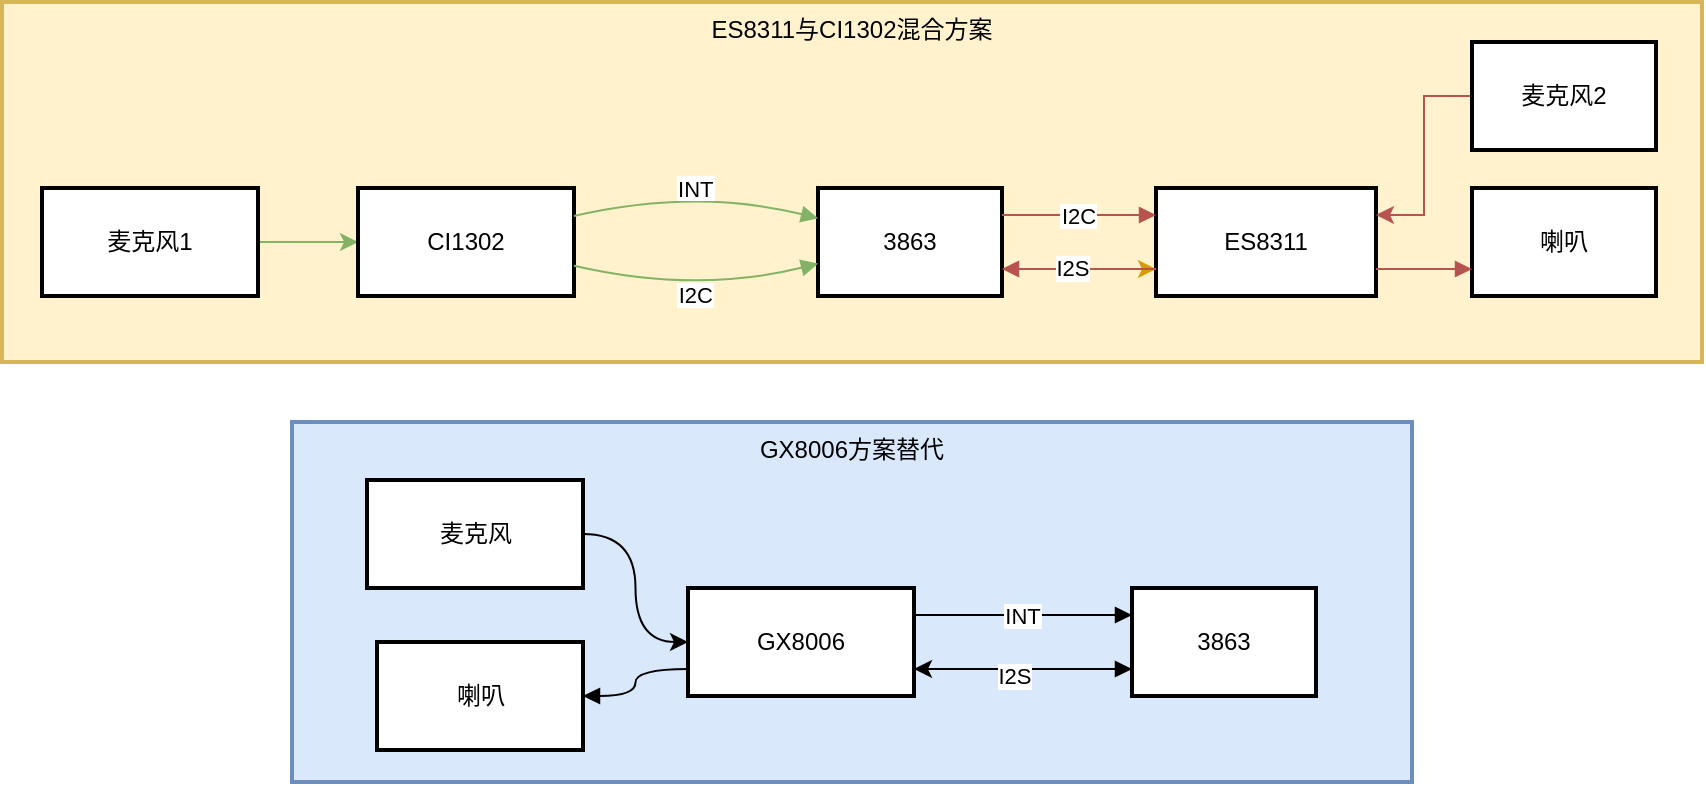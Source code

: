<mxfile version="28.0.7">
  <diagram name="第 1 页" id="LuKVvwhJbuf1uCv2dUKN">
    <mxGraphModel dx="1113" dy="733" grid="1" gridSize="10" guides="1" tooltips="1" connect="1" arrows="1" fold="1" page="1" pageScale="1" pageWidth="827" pageHeight="1169" math="0" shadow="0">
      <root>
        <mxCell id="0" />
        <mxCell id="1" parent="0" />
        <mxCell id="gc92vhWBIVucX5ZvFRtl-60" value="ES8311与CI1302混合方案" style="whiteSpace=wrap;strokeWidth=2;fillColor=#fff2cc;strokeColor=#d6b656;verticalAlign=top;" vertex="1" parent="1">
          <mxGeometry x="160" y="50" width="850" height="180" as="geometry" />
        </mxCell>
        <mxCell id="gc92vhWBIVucX5ZvFRtl-59" value="GX8006方案替代" style="whiteSpace=wrap;strokeWidth=2;fillColor=#dae8fc;strokeColor=#6c8ebf;verticalAlign=top;" vertex="1" parent="1">
          <mxGeometry x="305" y="260" width="560" height="180" as="geometry" />
        </mxCell>
        <mxCell id="gc92vhWBIVucX5ZvFRtl-20" style="edgeStyle=orthogonalEdgeStyle;rounded=0;orthogonalLoop=1;jettySize=auto;html=1;exitX=1;exitY=0.5;exitDx=0;exitDy=0;entryX=0;entryY=0.5;entryDx=0;entryDy=0;fillColor=#d5e8d4;strokeColor=#82b366;" edge="1" parent="1" source="gc92vhWBIVucX5ZvFRtl-1" target="gc92vhWBIVucX5ZvFRtl-2">
          <mxGeometry relative="1" as="geometry" />
        </mxCell>
        <mxCell id="gc92vhWBIVucX5ZvFRtl-1" value="麦克风1" style="whiteSpace=wrap;strokeWidth=2;" vertex="1" parent="1">
          <mxGeometry x="180" y="143" width="108" height="54" as="geometry" />
        </mxCell>
        <mxCell id="gc92vhWBIVucX5ZvFRtl-2" value="CI1302" style="whiteSpace=wrap;strokeWidth=2;" vertex="1" parent="1">
          <mxGeometry x="338" y="143" width="108" height="54" as="geometry" />
        </mxCell>
        <mxCell id="gc92vhWBIVucX5ZvFRtl-3" value="ES8311" style="whiteSpace=wrap;strokeWidth=2;" vertex="1" parent="1">
          <mxGeometry x="737" y="143" width="110" height="54" as="geometry" />
        </mxCell>
        <mxCell id="gc92vhWBIVucX5ZvFRtl-70" style="edgeStyle=orthogonalEdgeStyle;rounded=0;orthogonalLoop=1;jettySize=auto;html=1;exitX=1;exitY=0.75;exitDx=0;exitDy=0;entryX=0;entryY=0.75;entryDx=0;entryDy=0;fillColor=#ffe6cc;strokeColor=#d79b00;" edge="1" parent="1" source="gc92vhWBIVucX5ZvFRtl-4" target="gc92vhWBIVucX5ZvFRtl-3">
          <mxGeometry relative="1" as="geometry" />
        </mxCell>
        <mxCell id="gc92vhWBIVucX5ZvFRtl-4" value="3863" style="whiteSpace=wrap;strokeWidth=2;" vertex="1" parent="1">
          <mxGeometry x="568" y="143" width="92" height="54" as="geometry" />
        </mxCell>
        <mxCell id="gc92vhWBIVucX5ZvFRtl-5" value="喇叭" style="whiteSpace=wrap;strokeWidth=2;" vertex="1" parent="1">
          <mxGeometry x="895" y="143" width="92" height="54" as="geometry" />
        </mxCell>
        <mxCell id="gc92vhWBIVucX5ZvFRtl-10" value="INT" style="curved=1;startArrow=none;endArrow=block;exitX=1;exitY=0.26;entryX=0;entryY=0.28;rounded=0;fillColor=#d5e8d4;strokeColor=#82b366;" edge="1" parent="1" source="gc92vhWBIVucX5ZvFRtl-2" target="gc92vhWBIVucX5ZvFRtl-4">
          <mxGeometry relative="1" as="geometry">
            <Array as="points">
              <mxPoint x="507" y="143" />
            </Array>
          </mxGeometry>
        </mxCell>
        <mxCell id="gc92vhWBIVucX5ZvFRtl-11" value="I2C" style="curved=1;startArrow=none;endArrow=block;exitX=1;exitY=0.72;entryX=0;entryY=0.7;rounded=0;fillColor=#d5e8d4;strokeColor=#82b366;" edge="1" parent="1" source="gc92vhWBIVucX5ZvFRtl-2" target="gc92vhWBIVucX5ZvFRtl-4">
          <mxGeometry relative="1" as="geometry">
            <Array as="points">
              <mxPoint x="507" y="196" />
            </Array>
          </mxGeometry>
        </mxCell>
        <mxCell id="gc92vhWBIVucX5ZvFRtl-12" value="" style="curved=1;startArrow=none;endArrow=block;entryX=1;entryY=0.75;rounded=0;fillColor=#f8cecc;strokeColor=#b85450;entryDx=0;entryDy=0;exitX=0;exitY=0.75;exitDx=0;exitDy=0;" edge="1" parent="1" source="gc92vhWBIVucX5ZvFRtl-3" target="gc92vhWBIVucX5ZvFRtl-4">
          <mxGeometry relative="1" as="geometry">
            <mxPoint x="700" y="190" as="sourcePoint" />
          </mxGeometry>
        </mxCell>
        <mxCell id="gc92vhWBIVucX5ZvFRtl-71" value="I2S" style="edgeLabel;html=1;align=center;verticalAlign=middle;resizable=0;points=[];" vertex="1" connectable="0" parent="gc92vhWBIVucX5ZvFRtl-12">
          <mxGeometry x="0.098" y="-1" relative="1" as="geometry">
            <mxPoint as="offset" />
          </mxGeometry>
        </mxCell>
        <mxCell id="gc92vhWBIVucX5ZvFRtl-14" value="" style="curved=1;startArrow=none;endArrow=block;exitX=1;exitY=0.75;entryX=0;entryY=0.75;rounded=0;fillColor=#f8cecc;strokeColor=#b85450;entryDx=0;entryDy=0;exitDx=0;exitDy=0;" edge="1" parent="1" source="gc92vhWBIVucX5ZvFRtl-3" target="gc92vhWBIVucX5ZvFRtl-5">
          <mxGeometry relative="1" as="geometry">
            <Array as="points" />
          </mxGeometry>
        </mxCell>
        <mxCell id="gc92vhWBIVucX5ZvFRtl-15" value="I2C" style="curved=1;startArrow=none;endArrow=block;exitX=1;exitY=0.25;entryX=0;entryY=0.25;rounded=0;entryDx=0;entryDy=0;exitDx=0;exitDy=0;fillColor=#f8cecc;strokeColor=#b85450;" edge="1" parent="1" source="gc92vhWBIVucX5ZvFRtl-4" target="gc92vhWBIVucX5ZvFRtl-3">
          <mxGeometry relative="1" as="geometry" />
        </mxCell>
        <mxCell id="gc92vhWBIVucX5ZvFRtl-72" style="edgeStyle=orthogonalEdgeStyle;rounded=0;orthogonalLoop=1;jettySize=auto;html=1;exitX=1;exitY=0.5;exitDx=0;exitDy=0;entryX=0;entryY=0.5;entryDx=0;entryDy=0;curved=1;" edge="1" parent="1" source="gc92vhWBIVucX5ZvFRtl-44" target="gc92vhWBIVucX5ZvFRtl-45">
          <mxGeometry relative="1" as="geometry" />
        </mxCell>
        <mxCell id="gc92vhWBIVucX5ZvFRtl-44" value="麦克风" style="whiteSpace=wrap;strokeWidth=2;" vertex="1" parent="1">
          <mxGeometry x="342.5" y="289" width="108" height="54" as="geometry" />
        </mxCell>
        <mxCell id="gc92vhWBIVucX5ZvFRtl-45" value="GX8006" style="whiteSpace=wrap;strokeWidth=2;" vertex="1" parent="1">
          <mxGeometry x="503" y="343" width="113" height="54" as="geometry" />
        </mxCell>
        <mxCell id="gc92vhWBIVucX5ZvFRtl-66" style="edgeStyle=orthogonalEdgeStyle;rounded=0;orthogonalLoop=1;jettySize=auto;html=1;exitX=0;exitY=0.75;exitDx=0;exitDy=0;entryX=1;entryY=0.75;entryDx=0;entryDy=0;" edge="1" parent="1" source="gc92vhWBIVucX5ZvFRtl-46" target="gc92vhWBIVucX5ZvFRtl-45">
          <mxGeometry relative="1" as="geometry" />
        </mxCell>
        <mxCell id="gc92vhWBIVucX5ZvFRtl-46" value="3863" style="whiteSpace=wrap;strokeWidth=2;" vertex="1" parent="1">
          <mxGeometry x="725" y="343" width="92" height="54" as="geometry" />
        </mxCell>
        <mxCell id="gc92vhWBIVucX5ZvFRtl-47" value="喇叭" style="whiteSpace=wrap;strokeWidth=2;" vertex="1" parent="1">
          <mxGeometry x="347.5" y="370" width="103" height="54" as="geometry" />
        </mxCell>
        <mxCell id="gc92vhWBIVucX5ZvFRtl-51" value="INT" style="curved=1;startArrow=none;endArrow=block;exitX=1;exitY=0.25;entryX=0;entryY=0.25;rounded=0;exitDx=0;exitDy=0;entryDx=0;entryDy=0;" edge="1" parent="1" source="gc92vhWBIVucX5ZvFRtl-45" target="gc92vhWBIVucX5ZvFRtl-46">
          <mxGeometry relative="1" as="geometry" />
        </mxCell>
        <mxCell id="gc92vhWBIVucX5ZvFRtl-53" value="" style="curved=1;startArrow=none;endArrow=block;exitX=1;exitY=0.75;entryX=0;entryY=0.75;rounded=0;exitDx=0;exitDy=0;entryDx=0;entryDy=0;" edge="1" parent="1" source="gc92vhWBIVucX5ZvFRtl-45" target="gc92vhWBIVucX5ZvFRtl-46">
          <mxGeometry relative="1" as="geometry" />
        </mxCell>
        <mxCell id="gc92vhWBIVucX5ZvFRtl-69" value="I2S" style="edgeLabel;html=1;align=center;verticalAlign=middle;resizable=0;points=[];" vertex="1" connectable="0" parent="gc92vhWBIVucX5ZvFRtl-53">
          <mxGeometry x="-0.093" y="-3" relative="1" as="geometry">
            <mxPoint as="offset" />
          </mxGeometry>
        </mxCell>
        <mxCell id="gc92vhWBIVucX5ZvFRtl-55" value="" style="curved=1;startArrow=none;endArrow=block;exitX=0;exitY=0.75;entryX=1;entryY=0.5;rounded=0;entryDx=0;entryDy=0;exitDx=0;exitDy=0;edgeStyle=orthogonalEdgeStyle;" edge="1" parent="1" source="gc92vhWBIVucX5ZvFRtl-45" target="gc92vhWBIVucX5ZvFRtl-47">
          <mxGeometry relative="1" as="geometry" />
        </mxCell>
        <mxCell id="gc92vhWBIVucX5ZvFRtl-77" style="edgeStyle=orthogonalEdgeStyle;rounded=0;orthogonalLoop=1;jettySize=auto;html=1;exitX=0;exitY=0.5;exitDx=0;exitDy=0;entryX=1;entryY=0.25;entryDx=0;entryDy=0;fillColor=#f8cecc;strokeColor=#b85450;" edge="1" parent="1" source="gc92vhWBIVucX5ZvFRtl-76" target="gc92vhWBIVucX5ZvFRtl-3">
          <mxGeometry relative="1" as="geometry" />
        </mxCell>
        <mxCell id="gc92vhWBIVucX5ZvFRtl-76" value="麦克风2" style="whiteSpace=wrap;strokeWidth=2;" vertex="1" parent="1">
          <mxGeometry x="895" y="70" width="92" height="54" as="geometry" />
        </mxCell>
      </root>
    </mxGraphModel>
  </diagram>
</mxfile>
